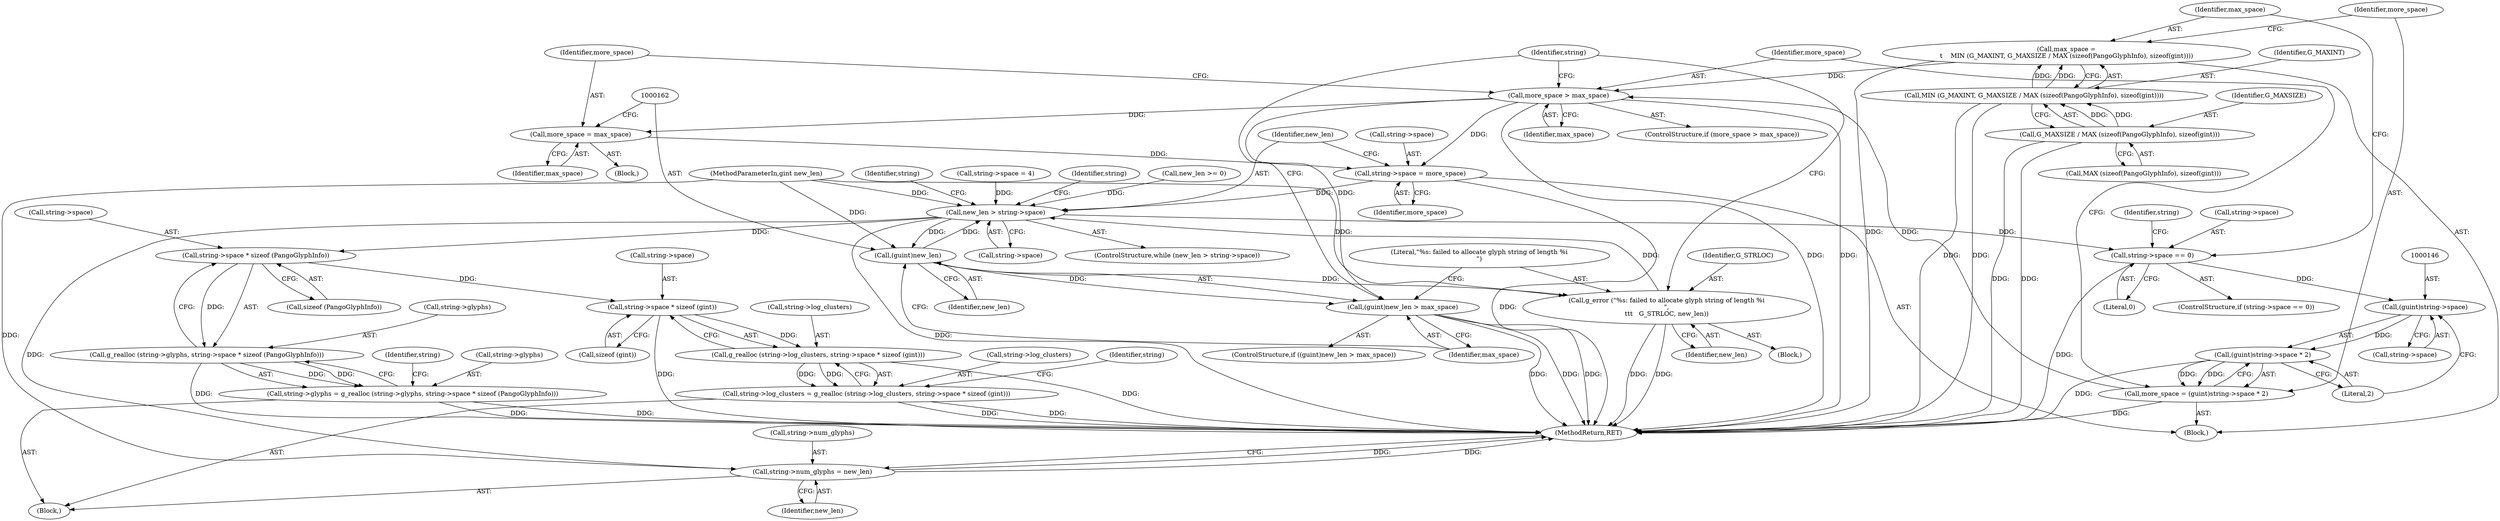 digraph "0_pango_4de30e5500eaeb49f4bf0b7a07f718e149a2ed5e@integer" {
"1000130" [label="(Call,max_space =\n\t    MIN (G_MAXINT, G_MAXSIZE / MAX (sizeof(PangoGlyphInfo), sizeof(gint))))"];
"1000132" [label="(Call,MIN (G_MAXINT, G_MAXSIZE / MAX (sizeof(PangoGlyphInfo), sizeof(gint))))"];
"1000134" [label="(Call,G_MAXSIZE / MAX (sizeof(PangoGlyphInfo), sizeof(gint)))"];
"1000152" [label="(Call,more_space > max_space)"];
"1000156" [label="(Call,more_space = max_space)"];
"1000170" [label="(Call,string->space = more_space)"];
"1000109" [label="(Call,new_len > string->space)"];
"1000116" [label="(Call,string->space == 0)"];
"1000145" [label="(Call,(guint)string->space)"];
"1000144" [label="(Call,(guint)string->space * 2)"];
"1000142" [label="(Call,more_space = (guint)string->space * 2)"];
"1000161" [label="(Call,(guint)new_len)"];
"1000160" [label="(Call,(guint)new_len > max_space)"];
"1000166" [label="(Call,g_error (\"%s: failed to allocate glyph string of length %i\n\",\n\t\t\t   G_STRLOC, new_len))"];
"1000183" [label="(Call,string->space * sizeof (PangoGlyphInfo))"];
"1000179" [label="(Call,g_realloc (string->glyphs, string->space * sizeof (PangoGlyphInfo)))"];
"1000175" [label="(Call,string->glyphs = g_realloc (string->glyphs, string->space * sizeof (PangoGlyphInfo)))"];
"1000197" [label="(Call,string->space * sizeof (gint))"];
"1000193" [label="(Call,g_realloc (string->log_clusters, string->space * sizeof (gint)))"];
"1000189" [label="(Call,string->log_clusters = g_realloc (string->log_clusters, string->space * sizeof (gint)))"];
"1000203" [label="(Call,string->num_glyphs = new_len)"];
"1000160" [label="(Call,(guint)new_len > max_space)"];
"1000166" [label="(Call,g_error (\"%s: failed to allocate glyph string of length %i\n\",\n\t\t\t   G_STRLOC, new_len))"];
"1000135" [label="(Identifier,G_MAXSIZE)"];
"1000157" [label="(Identifier,more_space)"];
"1000198" [label="(Call,string->space)"];
"1000150" [label="(Literal,2)"];
"1000197" [label="(Call,string->space * sizeof (gint))"];
"1000128" [label="(Block,)"];
"1000103" [label="(Block,)"];
"1000156" [label="(Call,more_space = max_space)"];
"1000158" [label="(Identifier,max_space)"];
"1000111" [label="(Call,string->space)"];
"1000116" [label="(Call,string->space == 0)"];
"1000163" [label="(Identifier,new_len)"];
"1000187" [label="(Call,sizeof (PangoGlyphInfo))"];
"1000161" [label="(Call,(guint)new_len)"];
"1000115" [label="(ControlStructure,if (string->space == 0))"];
"1000191" [label="(Identifier,string)"];
"1000142" [label="(Call,more_space = (guint)string->space * 2)"];
"1000175" [label="(Call,string->glyphs = g_realloc (string->glyphs, string->space * sizeof (PangoGlyphInfo)))"];
"1000201" [label="(Call,sizeof (gint))"];
"1000132" [label="(Call,MIN (G_MAXINT, G_MAXSIZE / MAX (sizeof(PangoGlyphInfo), sizeof(gint))))"];
"1000155" [label="(Block,)"];
"1000122" [label="(Call,string->space = 4)"];
"1000130" [label="(Call,max_space =\n\t    MIN (G_MAXINT, G_MAXSIZE / MAX (sizeof(PangoGlyphInfo), sizeof(gint))))"];
"1000108" [label="(ControlStructure,while (new_len > string->space))"];
"1000177" [label="(Identifier,string)"];
"1000176" [label="(Call,string->glyphs)"];
"1000169" [label="(Identifier,new_len)"];
"1000179" [label="(Call,g_realloc (string->glyphs, string->space * sizeof (PangoGlyphInfo)))"];
"1000189" [label="(Call,string->log_clusters = g_realloc (string->log_clusters, string->space * sizeof (gint)))"];
"1000194" [label="(Call,string->log_clusters)"];
"1000204" [label="(Call,string->num_glyphs)"];
"1000203" [label="(Call,string->num_glyphs = new_len)"];
"1000136" [label="(Call,MAX (sizeof(PangoGlyphInfo), sizeof(gint)))"];
"1000109" [label="(Call,new_len > string->space)"];
"1000170" [label="(Call,string->space = more_space)"];
"1000165" [label="(Block,)"];
"1000168" [label="(Identifier,G_STRLOC)"];
"1000143" [label="(Identifier,more_space)"];
"1000154" [label="(Identifier,max_space)"];
"1000167" [label="(Literal,\"%s: failed to allocate glyph string of length %i\n\")"];
"1000205" [label="(Identifier,string)"];
"1000134" [label="(Call,G_MAXSIZE / MAX (sizeof(PangoGlyphInfo), sizeof(gint)))"];
"1000159" [label="(ControlStructure,if ((guint)new_len > max_space))"];
"1000131" [label="(Identifier,max_space)"];
"1000174" [label="(Identifier,more_space)"];
"1000133" [label="(Identifier,G_MAXINT)"];
"1000110" [label="(Identifier,new_len)"];
"1000102" [label="(MethodParameterIn,gint new_len)"];
"1000164" [label="(Identifier,max_space)"];
"1000184" [label="(Call,string->space)"];
"1000190" [label="(Call,string->log_clusters)"];
"1000172" [label="(Identifier,string)"];
"1000208" [label="(MethodReturn,RET)"];
"1000153" [label="(Identifier,more_space)"];
"1000151" [label="(ControlStructure,if (more_space > max_space))"];
"1000147" [label="(Call,string->space)"];
"1000145" [label="(Call,(guint)string->space)"];
"1000180" [label="(Call,string->glyphs)"];
"1000183" [label="(Call,string->space * sizeof (PangoGlyphInfo))"];
"1000105" [label="(Call,new_len >= 0)"];
"1000193" [label="(Call,g_realloc (string->log_clusters, string->space * sizeof (gint)))"];
"1000152" [label="(Call,more_space > max_space)"];
"1000120" [label="(Literal,0)"];
"1000207" [label="(Identifier,new_len)"];
"1000118" [label="(Identifier,string)"];
"1000144" [label="(Call,(guint)string->space * 2)"];
"1000171" [label="(Call,string->space)"];
"1000124" [label="(Identifier,string)"];
"1000117" [label="(Call,string->space)"];
"1000130" -> "1000128"  [label="AST: "];
"1000130" -> "1000132"  [label="CFG: "];
"1000131" -> "1000130"  [label="AST: "];
"1000132" -> "1000130"  [label="AST: "];
"1000143" -> "1000130"  [label="CFG: "];
"1000130" -> "1000208"  [label="DDG: "];
"1000132" -> "1000130"  [label="DDG: "];
"1000132" -> "1000130"  [label="DDG: "];
"1000130" -> "1000152"  [label="DDG: "];
"1000132" -> "1000134"  [label="CFG: "];
"1000133" -> "1000132"  [label="AST: "];
"1000134" -> "1000132"  [label="AST: "];
"1000132" -> "1000208"  [label="DDG: "];
"1000132" -> "1000208"  [label="DDG: "];
"1000134" -> "1000132"  [label="DDG: "];
"1000134" -> "1000132"  [label="DDG: "];
"1000134" -> "1000136"  [label="CFG: "];
"1000135" -> "1000134"  [label="AST: "];
"1000136" -> "1000134"  [label="AST: "];
"1000134" -> "1000208"  [label="DDG: "];
"1000134" -> "1000208"  [label="DDG: "];
"1000152" -> "1000151"  [label="AST: "];
"1000152" -> "1000154"  [label="CFG: "];
"1000153" -> "1000152"  [label="AST: "];
"1000154" -> "1000152"  [label="AST: "];
"1000157" -> "1000152"  [label="CFG: "];
"1000172" -> "1000152"  [label="CFG: "];
"1000152" -> "1000208"  [label="DDG: "];
"1000152" -> "1000208"  [label="DDG: "];
"1000142" -> "1000152"  [label="DDG: "];
"1000152" -> "1000156"  [label="DDG: "];
"1000152" -> "1000160"  [label="DDG: "];
"1000152" -> "1000170"  [label="DDG: "];
"1000156" -> "1000155"  [label="AST: "];
"1000156" -> "1000158"  [label="CFG: "];
"1000157" -> "1000156"  [label="AST: "];
"1000158" -> "1000156"  [label="AST: "];
"1000162" -> "1000156"  [label="CFG: "];
"1000156" -> "1000170"  [label="DDG: "];
"1000170" -> "1000128"  [label="AST: "];
"1000170" -> "1000174"  [label="CFG: "];
"1000171" -> "1000170"  [label="AST: "];
"1000174" -> "1000170"  [label="AST: "];
"1000110" -> "1000170"  [label="CFG: "];
"1000170" -> "1000208"  [label="DDG: "];
"1000170" -> "1000109"  [label="DDG: "];
"1000109" -> "1000108"  [label="AST: "];
"1000109" -> "1000111"  [label="CFG: "];
"1000110" -> "1000109"  [label="AST: "];
"1000111" -> "1000109"  [label="AST: "];
"1000118" -> "1000109"  [label="CFG: "];
"1000177" -> "1000109"  [label="CFG: "];
"1000109" -> "1000208"  [label="DDG: "];
"1000166" -> "1000109"  [label="DDG: "];
"1000161" -> "1000109"  [label="DDG: "];
"1000105" -> "1000109"  [label="DDG: "];
"1000102" -> "1000109"  [label="DDG: "];
"1000122" -> "1000109"  [label="DDG: "];
"1000109" -> "1000116"  [label="DDG: "];
"1000109" -> "1000161"  [label="DDG: "];
"1000109" -> "1000183"  [label="DDG: "];
"1000109" -> "1000203"  [label="DDG: "];
"1000116" -> "1000115"  [label="AST: "];
"1000116" -> "1000120"  [label="CFG: "];
"1000117" -> "1000116"  [label="AST: "];
"1000120" -> "1000116"  [label="AST: "];
"1000124" -> "1000116"  [label="CFG: "];
"1000131" -> "1000116"  [label="CFG: "];
"1000116" -> "1000208"  [label="DDG: "];
"1000116" -> "1000145"  [label="DDG: "];
"1000145" -> "1000144"  [label="AST: "];
"1000145" -> "1000147"  [label="CFG: "];
"1000146" -> "1000145"  [label="AST: "];
"1000147" -> "1000145"  [label="AST: "];
"1000150" -> "1000145"  [label="CFG: "];
"1000145" -> "1000144"  [label="DDG: "];
"1000144" -> "1000142"  [label="AST: "];
"1000144" -> "1000150"  [label="CFG: "];
"1000150" -> "1000144"  [label="AST: "];
"1000142" -> "1000144"  [label="CFG: "];
"1000144" -> "1000208"  [label="DDG: "];
"1000144" -> "1000142"  [label="DDG: "];
"1000144" -> "1000142"  [label="DDG: "];
"1000142" -> "1000128"  [label="AST: "];
"1000143" -> "1000142"  [label="AST: "];
"1000153" -> "1000142"  [label="CFG: "];
"1000142" -> "1000208"  [label="DDG: "];
"1000161" -> "1000160"  [label="AST: "];
"1000161" -> "1000163"  [label="CFG: "];
"1000162" -> "1000161"  [label="AST: "];
"1000163" -> "1000161"  [label="AST: "];
"1000164" -> "1000161"  [label="CFG: "];
"1000161" -> "1000160"  [label="DDG: "];
"1000102" -> "1000161"  [label="DDG: "];
"1000161" -> "1000166"  [label="DDG: "];
"1000160" -> "1000159"  [label="AST: "];
"1000160" -> "1000164"  [label="CFG: "];
"1000164" -> "1000160"  [label="AST: "];
"1000167" -> "1000160"  [label="CFG: "];
"1000172" -> "1000160"  [label="CFG: "];
"1000160" -> "1000208"  [label="DDG: "];
"1000160" -> "1000208"  [label="DDG: "];
"1000160" -> "1000208"  [label="DDG: "];
"1000166" -> "1000165"  [label="AST: "];
"1000166" -> "1000169"  [label="CFG: "];
"1000167" -> "1000166"  [label="AST: "];
"1000168" -> "1000166"  [label="AST: "];
"1000169" -> "1000166"  [label="AST: "];
"1000172" -> "1000166"  [label="CFG: "];
"1000166" -> "1000208"  [label="DDG: "];
"1000166" -> "1000208"  [label="DDG: "];
"1000102" -> "1000166"  [label="DDG: "];
"1000183" -> "1000179"  [label="AST: "];
"1000183" -> "1000187"  [label="CFG: "];
"1000184" -> "1000183"  [label="AST: "];
"1000187" -> "1000183"  [label="AST: "];
"1000179" -> "1000183"  [label="CFG: "];
"1000183" -> "1000179"  [label="DDG: "];
"1000183" -> "1000197"  [label="DDG: "];
"1000179" -> "1000175"  [label="AST: "];
"1000180" -> "1000179"  [label="AST: "];
"1000175" -> "1000179"  [label="CFG: "];
"1000179" -> "1000208"  [label="DDG: "];
"1000179" -> "1000175"  [label="DDG: "];
"1000179" -> "1000175"  [label="DDG: "];
"1000175" -> "1000103"  [label="AST: "];
"1000176" -> "1000175"  [label="AST: "];
"1000191" -> "1000175"  [label="CFG: "];
"1000175" -> "1000208"  [label="DDG: "];
"1000175" -> "1000208"  [label="DDG: "];
"1000197" -> "1000193"  [label="AST: "];
"1000197" -> "1000201"  [label="CFG: "];
"1000198" -> "1000197"  [label="AST: "];
"1000201" -> "1000197"  [label="AST: "];
"1000193" -> "1000197"  [label="CFG: "];
"1000197" -> "1000208"  [label="DDG: "];
"1000197" -> "1000193"  [label="DDG: "];
"1000193" -> "1000189"  [label="AST: "];
"1000194" -> "1000193"  [label="AST: "];
"1000189" -> "1000193"  [label="CFG: "];
"1000193" -> "1000208"  [label="DDG: "];
"1000193" -> "1000189"  [label="DDG: "];
"1000193" -> "1000189"  [label="DDG: "];
"1000189" -> "1000103"  [label="AST: "];
"1000190" -> "1000189"  [label="AST: "];
"1000205" -> "1000189"  [label="CFG: "];
"1000189" -> "1000208"  [label="DDG: "];
"1000189" -> "1000208"  [label="DDG: "];
"1000203" -> "1000103"  [label="AST: "];
"1000203" -> "1000207"  [label="CFG: "];
"1000204" -> "1000203"  [label="AST: "];
"1000207" -> "1000203"  [label="AST: "];
"1000208" -> "1000203"  [label="CFG: "];
"1000203" -> "1000208"  [label="DDG: "];
"1000203" -> "1000208"  [label="DDG: "];
"1000102" -> "1000203"  [label="DDG: "];
}
